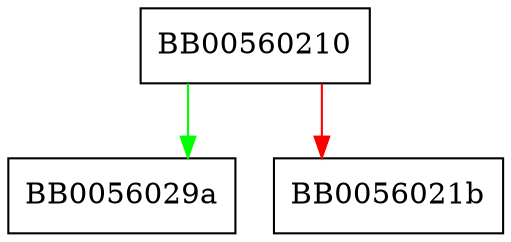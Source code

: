 digraph ossl_cmp_PKIStatus_to_string {
  node [shape="box"];
  graph [splines=ortho];
  BB00560210 -> BB0056029a [color="green"];
  BB00560210 -> BB0056021b [color="red"];
}